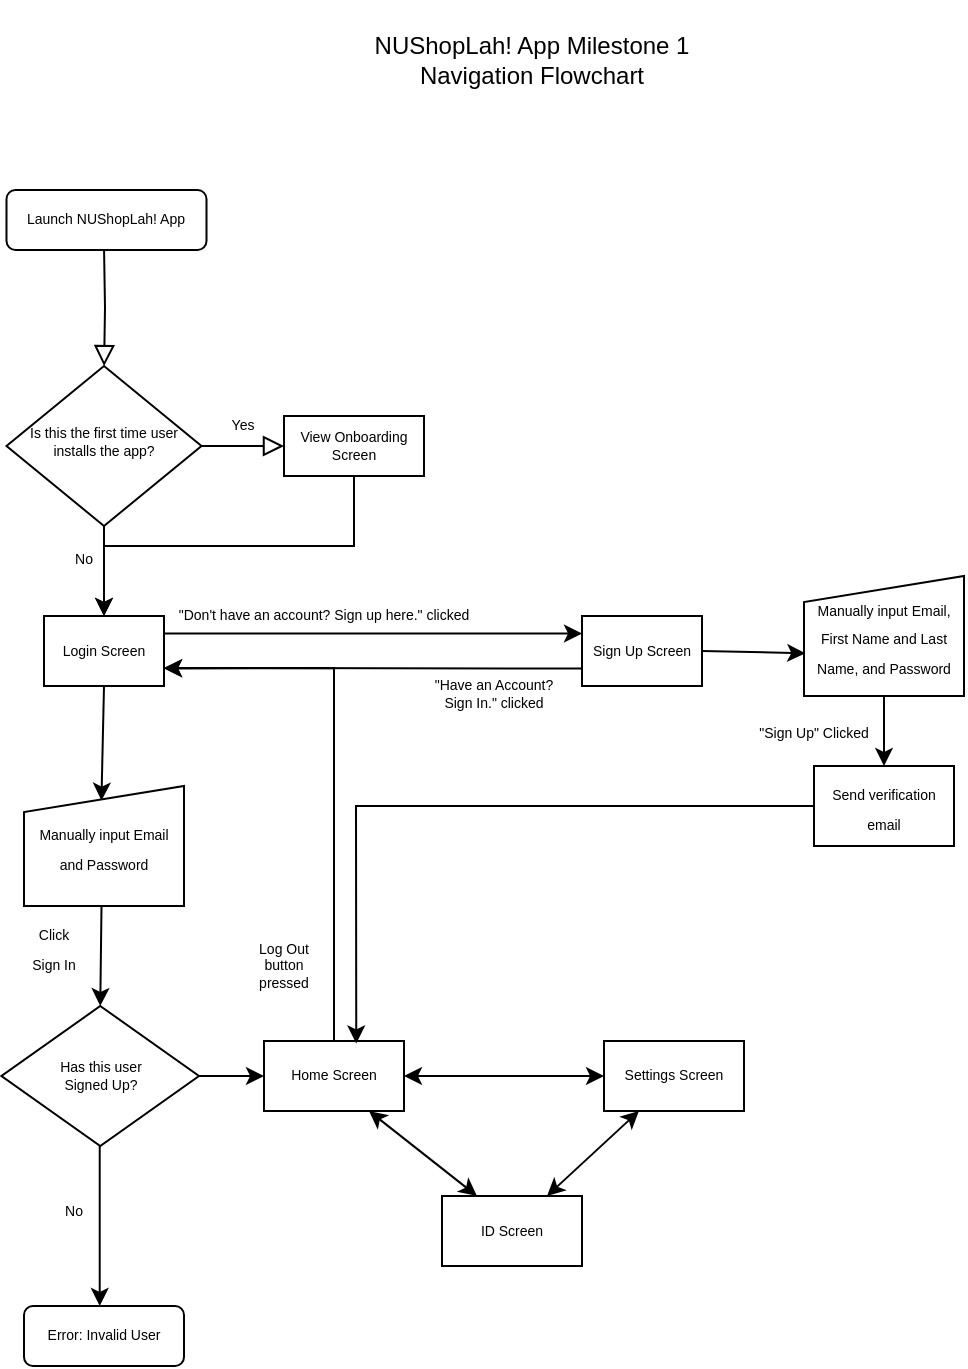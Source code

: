 <mxfile version="21.3.4" type="google">
  <diagram id="C5RBs43oDa-KdzZeNtuy" name="Page-1">
    <mxGraphModel grid="1" page="1" gridSize="10" guides="1" tooltips="1" connect="1" arrows="1" fold="1" pageScale="1" pageWidth="827" pageHeight="1169" background="none" math="0" shadow="0">
      <root>
        <mxCell id="WIyWlLk6GJQsqaUBKTNV-0" />
        <mxCell id="WIyWlLk6GJQsqaUBKTNV-1" parent="WIyWlLk6GJQsqaUBKTNV-0" />
        <mxCell id="WIyWlLk6GJQsqaUBKTNV-2" value="" style="rounded=0;html=1;jettySize=auto;orthogonalLoop=1;fontSize=7;endArrow=block;endFill=0;endSize=8;strokeWidth=1;shadow=0;labelBackgroundColor=none;edgeStyle=orthogonalEdgeStyle;" edge="1" parent="WIyWlLk6GJQsqaUBKTNV-1" target="WIyWlLk6GJQsqaUBKTNV-6">
          <mxGeometry relative="1" as="geometry">
            <mxPoint x="210" y="143" as="sourcePoint" />
          </mxGeometry>
        </mxCell>
        <mxCell id="WIyWlLk6GJQsqaUBKTNV-3" value="Launch NUShopLah! App" style="rounded=1;whiteSpace=wrap;html=1;fontSize=7;glass=0;strokeWidth=1;shadow=0;" vertex="1" parent="WIyWlLk6GJQsqaUBKTNV-1">
          <mxGeometry x="161.25" y="115" width="100" height="30" as="geometry" />
        </mxCell>
        <mxCell id="WIyWlLk6GJQsqaUBKTNV-5" value="Yes" style="edgeStyle=orthogonalEdgeStyle;rounded=0;html=1;jettySize=auto;orthogonalLoop=1;fontSize=7;endArrow=block;endFill=0;endSize=8;strokeWidth=1;shadow=0;labelBackgroundColor=none;entryX=0;entryY=0.5;entryDx=0;entryDy=0;" edge="1" parent="WIyWlLk6GJQsqaUBKTNV-1" source="WIyWlLk6GJQsqaUBKTNV-6" target="YWob4YN-95-qTumxjU9S-4">
          <mxGeometry x="-0.005" y="10" relative="1" as="geometry">
            <mxPoint as="offset" />
            <mxPoint x="594" y="333" as="targetPoint" />
            <Array as="points">
              <mxPoint x="280" y="243" />
              <mxPoint x="280" y="243" />
            </Array>
          </mxGeometry>
        </mxCell>
        <mxCell id="WIyWlLk6GJQsqaUBKTNV-6" value="Is this the first time user installs the app?" style="rhombus;whiteSpace=wrap;html=1;shadow=0;fontFamily=Helvetica;fontSize=7;align=center;strokeWidth=1;spacing=6;spacingTop=-4;" vertex="1" parent="WIyWlLk6GJQsqaUBKTNV-1">
          <mxGeometry x="161.25" y="203" width="97.5" height="80" as="geometry" />
        </mxCell>
        <mxCell id="YWob4YN-95-qTumxjU9S-30" style="edgeStyle=orthogonalEdgeStyle;rounded=0;orthogonalLoop=1;jettySize=auto;html=1;entryX=0.5;entryY=0;entryDx=0;entryDy=0;" edge="1" parent="WIyWlLk6GJQsqaUBKTNV-1" source="YWob4YN-95-qTumxjU9S-4" target="YWob4YN-95-qTumxjU9S-6">
          <mxGeometry relative="1" as="geometry">
            <Array as="points">
              <mxPoint x="210" y="293" />
            </Array>
          </mxGeometry>
        </mxCell>
        <mxCell id="YWob4YN-95-qTumxjU9S-4" value="View Onboarding Screen" style="rounded=0;whiteSpace=wrap;html=1;fontSize=7;" vertex="1" parent="WIyWlLk6GJQsqaUBKTNV-1">
          <mxGeometry x="300" y="228" width="70" height="30" as="geometry" />
        </mxCell>
        <mxCell id="YWob4YN-95-qTumxjU9S-6" value="Login Screen" style="rounded=0;whiteSpace=wrap;html=1;fontSize=7;" vertex="1" parent="WIyWlLk6GJQsqaUBKTNV-1">
          <mxGeometry x="180" y="328" width="60" height="35" as="geometry" />
        </mxCell>
        <mxCell id="YWob4YN-95-qTumxjU9S-11" value="" style="endArrow=classic;html=1;rounded=0;exitX=0.5;exitY=1;exitDx=0;exitDy=0;entryX=0.5;entryY=0;entryDx=0;entryDy=0;fontSize=7;" edge="1" parent="WIyWlLk6GJQsqaUBKTNV-1" source="WIyWlLk6GJQsqaUBKTNV-6" target="YWob4YN-95-qTumxjU9S-6">
          <mxGeometry width="50" height="50" relative="1" as="geometry">
            <mxPoint x="390" y="393" as="sourcePoint" />
            <mxPoint x="440" y="343" as="targetPoint" />
          </mxGeometry>
        </mxCell>
        <mxCell id="YWob4YN-95-qTumxjU9S-13" value="" style="endArrow=classic;html=1;rounded=0;exitX=0.5;exitY=1;exitDx=0;exitDy=0;entryX=0.484;entryY=0.122;entryDx=0;entryDy=0;fontSize=7;entryPerimeter=0;" edge="1" parent="WIyWlLk6GJQsqaUBKTNV-1" source="YWob4YN-95-qTumxjU9S-6" target="YWob4YN-95-qTumxjU9S-28">
          <mxGeometry width="50" height="50" relative="1" as="geometry">
            <mxPoint x="390" y="593" as="sourcePoint" />
            <mxPoint x="208.75" y="423" as="targetPoint" />
          </mxGeometry>
        </mxCell>
        <mxCell id="YWob4YN-95-qTumxjU9S-14" value="Has this user &lt;br style=&quot;font-size: 7px;&quot;&gt;Signed Up?" style="rhombus;whiteSpace=wrap;html=1;fontSize=7;" vertex="1" parent="WIyWlLk6GJQsqaUBKTNV-1">
          <mxGeometry x="158.75" y="523" width="98.75" height="70" as="geometry" />
        </mxCell>
        <mxCell id="YWob4YN-95-qTumxjU9S-16" value="Error: Invalid User" style="rounded=1;whiteSpace=wrap;html=1;fontSize=7;" vertex="1" parent="WIyWlLk6GJQsqaUBKTNV-1">
          <mxGeometry x="170" y="673" width="80" height="30" as="geometry" />
        </mxCell>
        <mxCell id="YWob4YN-95-qTumxjU9S-17" value="" style="endArrow=classic;html=1;rounded=0;exitX=0.5;exitY=1;exitDx=0;exitDy=0;entryX=0.5;entryY=0;entryDx=0;entryDy=0;fontSize=7;" edge="1" parent="WIyWlLk6GJQsqaUBKTNV-1" target="YWob4YN-95-qTumxjU9S-14">
          <mxGeometry width="50" height="50" relative="1" as="geometry">
            <mxPoint x="208.75" y="473" as="sourcePoint" />
            <mxPoint x="300" y="623" as="targetPoint" />
          </mxGeometry>
        </mxCell>
        <mxCell id="YWob4YN-95-qTumxjU9S-18" value="" style="endArrow=classic;html=1;rounded=0;exitX=0.5;exitY=1;exitDx=0;exitDy=0;entryX=0.5;entryY=0;entryDx=0;entryDy=0;fontSize=7;" edge="1" parent="WIyWlLk6GJQsqaUBKTNV-1">
          <mxGeometry width="50" height="50" relative="1" as="geometry">
            <mxPoint x="207.86" y="593" as="sourcePoint" />
            <mxPoint x="207.86" y="673" as="targetPoint" />
          </mxGeometry>
        </mxCell>
        <mxCell id="YWob4YN-95-qTumxjU9S-20" value="No" style="text;html=1;strokeColor=none;fillColor=none;align=center;verticalAlign=middle;whiteSpace=wrap;rounded=0;fontSize=7;" vertex="1" parent="WIyWlLk6GJQsqaUBKTNV-1">
          <mxGeometry x="180" y="618" width="30" height="15" as="geometry" />
        </mxCell>
        <mxCell id="YWob4YN-95-qTumxjU9S-21" value="Home Screen" style="rounded=0;whiteSpace=wrap;html=1;fontSize=7;" vertex="1" parent="WIyWlLk6GJQsqaUBKTNV-1">
          <mxGeometry x="290" y="540.5" width="70" height="35" as="geometry" />
        </mxCell>
        <mxCell id="YWob4YN-95-qTumxjU9S-22" value="" style="endArrow=classic;html=1;rounded=0;exitX=1;exitY=0.5;exitDx=0;exitDy=0;entryX=0;entryY=0.5;entryDx=0;entryDy=0;fontSize=7;" edge="1" parent="WIyWlLk6GJQsqaUBKTNV-1" source="YWob4YN-95-qTumxjU9S-14" target="YWob4YN-95-qTumxjU9S-21">
          <mxGeometry width="50" height="50" relative="1" as="geometry">
            <mxPoint x="390" y="793" as="sourcePoint" />
            <mxPoint x="440" y="743" as="targetPoint" />
          </mxGeometry>
        </mxCell>
        <mxCell id="YWob4YN-95-qTumxjU9S-23" value="" style="endArrow=classic;html=1;rounded=0;entryX=1;entryY=0.75;entryDx=0;entryDy=0;exitX=0.5;exitY=0;exitDx=0;exitDy=0;fontSize=7;" edge="1" parent="WIyWlLk6GJQsqaUBKTNV-1" source="YWob4YN-95-qTumxjU9S-21" target="YWob4YN-95-qTumxjU9S-6">
          <mxGeometry width="50" height="50" relative="1" as="geometry">
            <mxPoint x="390" y="793" as="sourcePoint" />
            <mxPoint x="440" y="743" as="targetPoint" />
            <Array as="points">
              <mxPoint x="325" y="354" />
            </Array>
          </mxGeometry>
        </mxCell>
        <mxCell id="YWob4YN-95-qTumxjU9S-24" value="Log Out button pressed" style="text;html=1;strokeColor=none;fillColor=none;align=center;verticalAlign=middle;whiteSpace=wrap;rounded=0;fontSize=7;" vertex="1" parent="WIyWlLk6GJQsqaUBKTNV-1">
          <mxGeometry x="280" y="483" width="40" height="40" as="geometry" />
        </mxCell>
        <mxCell id="YWob4YN-95-qTumxjU9S-25" value="&lt;font style=&quot;font-size: 7px;&quot;&gt;No&lt;/font&gt;" style="text;html=1;strokeColor=none;fillColor=none;align=center;verticalAlign=middle;whiteSpace=wrap;rounded=0;" vertex="1" parent="WIyWlLk6GJQsqaUBKTNV-1">
          <mxGeometry x="190" y="288" width="20" height="20" as="geometry" />
        </mxCell>
        <mxCell id="YWob4YN-95-qTumxjU9S-28" value="&lt;font style=&quot;font-size: 7px;&quot;&gt;Manually input Email and Password&lt;/font&gt;" style="shape=manualInput;whiteSpace=wrap;html=1;size=13;" vertex="1" parent="WIyWlLk6GJQsqaUBKTNV-1">
          <mxGeometry x="170" y="413" width="80" height="60" as="geometry" />
        </mxCell>
        <mxCell id="YWob4YN-95-qTumxjU9S-29" value="&lt;font style=&quot;font-size: 7px;&quot;&gt;Click Sign In&lt;/font&gt;" style="text;html=1;strokeColor=none;fillColor=none;align=center;verticalAlign=middle;whiteSpace=wrap;rounded=0;" vertex="1" parent="WIyWlLk6GJQsqaUBKTNV-1">
          <mxGeometry x="170" y="483" width="30" height="20" as="geometry" />
        </mxCell>
        <mxCell id="YWob4YN-95-qTumxjU9S-32" value="ID Screen" style="rounded=0;whiteSpace=wrap;html=1;fontSize=7;" vertex="1" parent="WIyWlLk6GJQsqaUBKTNV-1">
          <mxGeometry x="379" y="618" width="70" height="35" as="geometry" />
        </mxCell>
        <mxCell id="YWob4YN-95-qTumxjU9S-33" value="Settings Screen" style="rounded=0;whiteSpace=wrap;html=1;fontSize=7;" vertex="1" parent="WIyWlLk6GJQsqaUBKTNV-1">
          <mxGeometry x="460" y="540.5" width="70" height="35" as="geometry" />
        </mxCell>
        <mxCell id="YWob4YN-95-qTumxjU9S-34" value="" style="endArrow=classic;startArrow=classic;html=1;rounded=0;entryX=0.25;entryY=0;entryDx=0;entryDy=0;exitX=0.75;exitY=1;exitDx=0;exitDy=0;" edge="1" parent="WIyWlLk6GJQsqaUBKTNV-1" source="YWob4YN-95-qTumxjU9S-21" target="YWob4YN-95-qTumxjU9S-32">
          <mxGeometry width="50" height="50" relative="1" as="geometry">
            <mxPoint x="320" y="576" as="sourcePoint" />
            <mxPoint x="400" y="573" as="targetPoint" />
          </mxGeometry>
        </mxCell>
        <mxCell id="YWob4YN-95-qTumxjU9S-35" value="" style="endArrow=classic;startArrow=classic;html=1;rounded=0;entryX=0;entryY=0.5;entryDx=0;entryDy=0;exitX=1;exitY=0.5;exitDx=0;exitDy=0;" edge="1" parent="WIyWlLk6GJQsqaUBKTNV-1" source="YWob4YN-95-qTumxjU9S-21" target="YWob4YN-95-qTumxjU9S-33">
          <mxGeometry width="50" height="50" relative="1" as="geometry">
            <mxPoint x="360" y="553" as="sourcePoint" />
            <mxPoint x="440" y="595" as="targetPoint" />
          </mxGeometry>
        </mxCell>
        <mxCell id="YWob4YN-95-qTumxjU9S-37" value="" style="endArrow=classic;startArrow=classic;html=1;rounded=0;entryX=0.25;entryY=1;entryDx=0;entryDy=0;exitX=0.75;exitY=0;exitDx=0;exitDy=0;" edge="1" parent="WIyWlLk6GJQsqaUBKTNV-1" source="YWob4YN-95-qTumxjU9S-32" target="YWob4YN-95-qTumxjU9S-33">
          <mxGeometry width="50" height="50" relative="1" as="geometry">
            <mxPoint x="370" y="568" as="sourcePoint" />
            <mxPoint x="470" y="568" as="targetPoint" />
          </mxGeometry>
        </mxCell>
        <mxCell id="YWob4YN-95-qTumxjU9S-41" value="Sign Up Screen" style="rounded=0;whiteSpace=wrap;html=1;fontSize=7;" vertex="1" parent="WIyWlLk6GJQsqaUBKTNV-1">
          <mxGeometry x="449" y="328" width="60" height="35" as="geometry" />
        </mxCell>
        <mxCell id="YWob4YN-95-qTumxjU9S-42" value="" style="endArrow=classic;html=1;rounded=0;exitX=1;exitY=0.25;exitDx=0;exitDy=0;entryX=0;entryY=0.25;entryDx=0;entryDy=0;" edge="1" parent="WIyWlLk6GJQsqaUBKTNV-1" source="YWob4YN-95-qTumxjU9S-6" target="YWob4YN-95-qTumxjU9S-41">
          <mxGeometry width="50" height="50" relative="1" as="geometry">
            <mxPoint x="380" y="413" as="sourcePoint" />
            <mxPoint x="430" y="363" as="targetPoint" />
          </mxGeometry>
        </mxCell>
        <mxCell id="YWob4YN-95-qTumxjU9S-43" value="&quot;Don&#39;t have an account? Sign up here.&quot; clicked" style="text;html=1;strokeColor=none;fillColor=none;align=center;verticalAlign=middle;whiteSpace=wrap;rounded=0;fontSize=7;" vertex="1" parent="WIyWlLk6GJQsqaUBKTNV-1">
          <mxGeometry x="240" y="323" width="160" height="10" as="geometry" />
        </mxCell>
        <mxCell id="YWob4YN-95-qTumxjU9S-44" value="" style="endArrow=classic;html=1;rounded=0;exitX=0;exitY=0.75;exitDx=0;exitDy=0;" edge="1" parent="WIyWlLk6GJQsqaUBKTNV-1" source="YWob4YN-95-qTumxjU9S-41">
          <mxGeometry width="50" height="50" relative="1" as="geometry">
            <mxPoint x="380" y="413" as="sourcePoint" />
            <mxPoint x="240" y="354" as="targetPoint" />
          </mxGeometry>
        </mxCell>
        <mxCell id="YWob4YN-95-qTumxjU9S-45" value="&quot;Have an Account? Sign In.&quot; clicked" style="text;html=1;strokeColor=none;fillColor=none;align=center;verticalAlign=middle;whiteSpace=wrap;rounded=0;fontSize=7;" vertex="1" parent="WIyWlLk6GJQsqaUBKTNV-1">
          <mxGeometry x="370" y="357" width="70" height="20" as="geometry" />
        </mxCell>
        <mxCell id="YWob4YN-95-qTumxjU9S-46" value="&lt;font style=&quot;font-size: 7px;&quot;&gt;Manually input Email, First Name and Last Name, and Password&lt;/font&gt;" style="shape=manualInput;whiteSpace=wrap;html=1;size=13;" vertex="1" parent="WIyWlLk6GJQsqaUBKTNV-1">
          <mxGeometry x="560" y="308" width="80" height="60" as="geometry" />
        </mxCell>
        <mxCell id="YWob4YN-95-qTumxjU9S-47" value="" style="endArrow=classic;html=1;rounded=0;exitX=1;exitY=0.5;exitDx=0;exitDy=0;entryX=0.008;entryY=0.644;entryDx=0;entryDy=0;entryPerimeter=0;" edge="1" parent="WIyWlLk6GJQsqaUBKTNV-1" source="YWob4YN-95-qTumxjU9S-41" target="YWob4YN-95-qTumxjU9S-46">
          <mxGeometry width="50" height="50" relative="1" as="geometry">
            <mxPoint x="280" y="423" as="sourcePoint" />
            <mxPoint x="330" y="373" as="targetPoint" />
          </mxGeometry>
        </mxCell>
        <mxCell id="YWob4YN-95-qTumxjU9S-50" value="" style="endArrow=classic;html=1;rounded=0;exitX=0.5;exitY=1;exitDx=0;exitDy=0;" edge="1" parent="WIyWlLk6GJQsqaUBKTNV-1" source="YWob4YN-95-qTumxjU9S-46" target="YWob4YN-95-qTumxjU9S-54">
          <mxGeometry width="50" height="50" relative="1" as="geometry">
            <mxPoint x="420" y="423" as="sourcePoint" />
            <mxPoint x="600" y="413" as="targetPoint" />
          </mxGeometry>
        </mxCell>
        <mxCell id="YWob4YN-95-qTumxjU9S-54" value="&lt;font style=&quot;font-size: 7px;&quot;&gt;Send verification email&lt;/font&gt;" style="rounded=0;whiteSpace=wrap;html=1;" vertex="1" parent="WIyWlLk6GJQsqaUBKTNV-1">
          <mxGeometry x="565" y="403" width="70" height="40" as="geometry" />
        </mxCell>
        <mxCell id="YWob4YN-95-qTumxjU9S-56" value="" style="endArrow=classic;html=1;rounded=0;exitX=0;exitY=0.5;exitDx=0;exitDy=0;entryX=0.659;entryY=0.035;entryDx=0;entryDy=0;entryPerimeter=0;" edge="1" parent="WIyWlLk6GJQsqaUBKTNV-1" source="YWob4YN-95-qTumxjU9S-54" target="YWob4YN-95-qTumxjU9S-21">
          <mxGeometry width="50" height="50" relative="1" as="geometry">
            <mxPoint x="420" y="423" as="sourcePoint" />
            <mxPoint x="470" y="373" as="targetPoint" />
            <Array as="points">
              <mxPoint x="336" y="423" />
            </Array>
          </mxGeometry>
        </mxCell>
        <mxCell id="YWob4YN-95-qTumxjU9S-57" value="&quot;Sign Up&quot; Clicked" style="text;html=1;strokeColor=none;fillColor=none;align=center;verticalAlign=middle;whiteSpace=wrap;rounded=0;fontSize=7;" vertex="1" parent="WIyWlLk6GJQsqaUBKTNV-1">
          <mxGeometry x="530" y="377" width="70" height="20" as="geometry" />
        </mxCell>
        <mxCell id="YWob4YN-95-qTumxjU9S-58" value="NUShopLah! App Milestone 1 Navigation Flowchart" style="text;html=1;strokeColor=none;fillColor=none;align=center;verticalAlign=middle;whiteSpace=wrap;rounded=0;" vertex="1" parent="WIyWlLk6GJQsqaUBKTNV-1">
          <mxGeometry x="339" y="20" width="170" height="60" as="geometry" />
        </mxCell>
      </root>
    </mxGraphModel>
  </diagram>
</mxfile>
